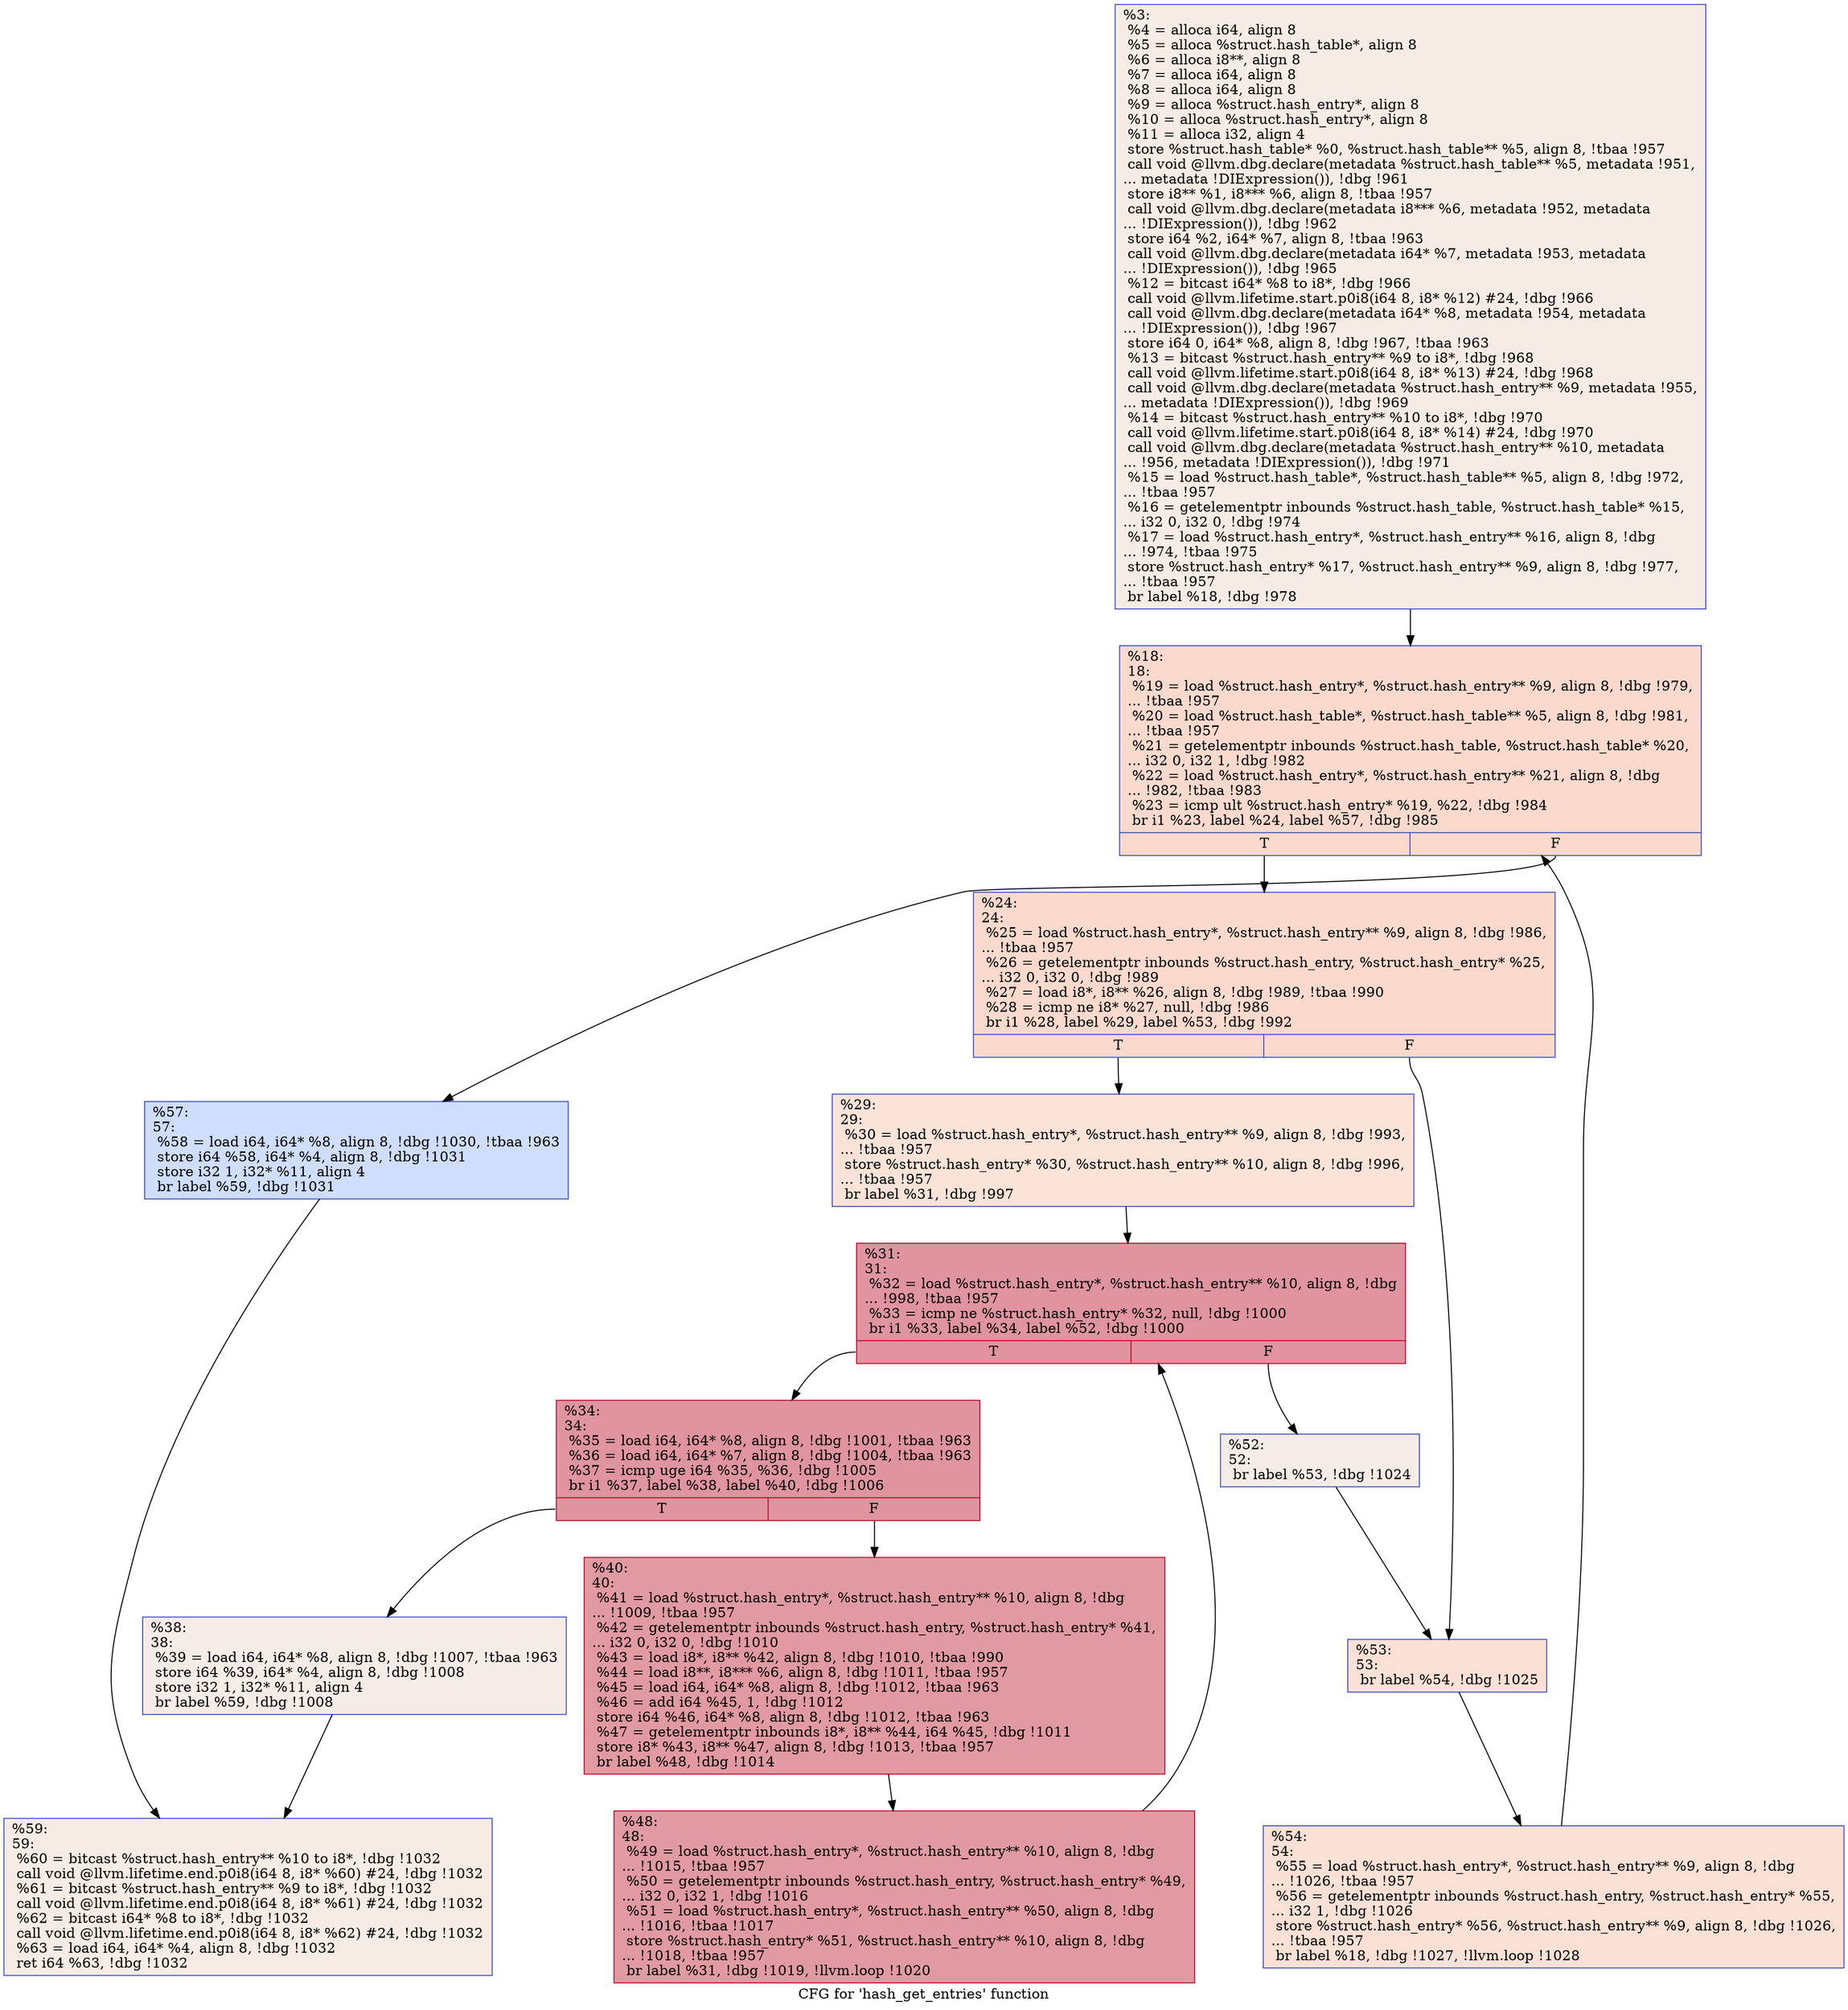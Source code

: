 digraph "CFG for 'hash_get_entries' function" {
	label="CFG for 'hash_get_entries' function";

	Node0xc1e0f0 [shape=record,color="#3d50c3ff", style=filled, fillcolor="#ecd3c570",label="{%3:\l  %4 = alloca i64, align 8\l  %5 = alloca %struct.hash_table*, align 8\l  %6 = alloca i8**, align 8\l  %7 = alloca i64, align 8\l  %8 = alloca i64, align 8\l  %9 = alloca %struct.hash_entry*, align 8\l  %10 = alloca %struct.hash_entry*, align 8\l  %11 = alloca i32, align 4\l  store %struct.hash_table* %0, %struct.hash_table** %5, align 8, !tbaa !957\l  call void @llvm.dbg.declare(metadata %struct.hash_table** %5, metadata !951,\l... metadata !DIExpression()), !dbg !961\l  store i8** %1, i8*** %6, align 8, !tbaa !957\l  call void @llvm.dbg.declare(metadata i8*** %6, metadata !952, metadata\l... !DIExpression()), !dbg !962\l  store i64 %2, i64* %7, align 8, !tbaa !963\l  call void @llvm.dbg.declare(metadata i64* %7, metadata !953, metadata\l... !DIExpression()), !dbg !965\l  %12 = bitcast i64* %8 to i8*, !dbg !966\l  call void @llvm.lifetime.start.p0i8(i64 8, i8* %12) #24, !dbg !966\l  call void @llvm.dbg.declare(metadata i64* %8, metadata !954, metadata\l... !DIExpression()), !dbg !967\l  store i64 0, i64* %8, align 8, !dbg !967, !tbaa !963\l  %13 = bitcast %struct.hash_entry** %9 to i8*, !dbg !968\l  call void @llvm.lifetime.start.p0i8(i64 8, i8* %13) #24, !dbg !968\l  call void @llvm.dbg.declare(metadata %struct.hash_entry** %9, metadata !955,\l... metadata !DIExpression()), !dbg !969\l  %14 = bitcast %struct.hash_entry** %10 to i8*, !dbg !970\l  call void @llvm.lifetime.start.p0i8(i64 8, i8* %14) #24, !dbg !970\l  call void @llvm.dbg.declare(metadata %struct.hash_entry** %10, metadata\l... !956, metadata !DIExpression()), !dbg !971\l  %15 = load %struct.hash_table*, %struct.hash_table** %5, align 8, !dbg !972,\l... !tbaa !957\l  %16 = getelementptr inbounds %struct.hash_table, %struct.hash_table* %15,\l... i32 0, i32 0, !dbg !974\l  %17 = load %struct.hash_entry*, %struct.hash_entry** %16, align 8, !dbg\l... !974, !tbaa !975\l  store %struct.hash_entry* %17, %struct.hash_entry** %9, align 8, !dbg !977,\l... !tbaa !957\l  br label %18, !dbg !978\l}"];
	Node0xc1e0f0 -> Node0xc21d90;
	Node0xc21d90 [shape=record,color="#3d50c3ff", style=filled, fillcolor="#f7ac8e70",label="{%18:\l18:                                               \l  %19 = load %struct.hash_entry*, %struct.hash_entry** %9, align 8, !dbg !979,\l... !tbaa !957\l  %20 = load %struct.hash_table*, %struct.hash_table** %5, align 8, !dbg !981,\l... !tbaa !957\l  %21 = getelementptr inbounds %struct.hash_table, %struct.hash_table* %20,\l... i32 0, i32 1, !dbg !982\l  %22 = load %struct.hash_entry*, %struct.hash_entry** %21, align 8, !dbg\l... !982, !tbaa !983\l  %23 = icmp ult %struct.hash_entry* %19, %22, !dbg !984\l  br i1 %23, label %24, label %57, !dbg !985\l|{<s0>T|<s1>F}}"];
	Node0xc21d90:s0 -> Node0xc21de0;
	Node0xc21d90:s1 -> Node0xc22100;
	Node0xc21de0 [shape=record,color="#3d50c3ff", style=filled, fillcolor="#f7ac8e70",label="{%24:\l24:                                               \l  %25 = load %struct.hash_entry*, %struct.hash_entry** %9, align 8, !dbg !986,\l... !tbaa !957\l  %26 = getelementptr inbounds %struct.hash_entry, %struct.hash_entry* %25,\l... i32 0, i32 0, !dbg !989\l  %27 = load i8*, i8** %26, align 8, !dbg !989, !tbaa !990\l  %28 = icmp ne i8* %27, null, !dbg !986\l  br i1 %28, label %29, label %53, !dbg !992\l|{<s0>T|<s1>F}}"];
	Node0xc21de0:s0 -> Node0xc21e30;
	Node0xc21de0:s1 -> Node0xc22060;
	Node0xc21e30 [shape=record,color="#3d50c3ff", style=filled, fillcolor="#f6bfa670",label="{%29:\l29:                                               \l  %30 = load %struct.hash_entry*, %struct.hash_entry** %9, align 8, !dbg !993,\l... !tbaa !957\l  store %struct.hash_entry* %30, %struct.hash_entry** %10, align 8, !dbg !996,\l... !tbaa !957\l  br label %31, !dbg !997\l}"];
	Node0xc21e30 -> Node0xc21e80;
	Node0xc21e80 [shape=record,color="#b70d28ff", style=filled, fillcolor="#b70d2870",label="{%31:\l31:                                               \l  %32 = load %struct.hash_entry*, %struct.hash_entry** %10, align 8, !dbg\l... !998, !tbaa !957\l  %33 = icmp ne %struct.hash_entry* %32, null, !dbg !1000\l  br i1 %33, label %34, label %52, !dbg !1000\l|{<s0>T|<s1>F}}"];
	Node0xc21e80:s0 -> Node0xc21ed0;
	Node0xc21e80:s1 -> Node0xc22010;
	Node0xc21ed0 [shape=record,color="#b70d28ff", style=filled, fillcolor="#b70d2870",label="{%34:\l34:                                               \l  %35 = load i64, i64* %8, align 8, !dbg !1001, !tbaa !963\l  %36 = load i64, i64* %7, align 8, !dbg !1004, !tbaa !963\l  %37 = icmp uge i64 %35, %36, !dbg !1005\l  br i1 %37, label %38, label %40, !dbg !1006\l|{<s0>T|<s1>F}}"];
	Node0xc21ed0:s0 -> Node0xc21f20;
	Node0xc21ed0:s1 -> Node0xc21f70;
	Node0xc21f20 [shape=record,color="#3d50c3ff", style=filled, fillcolor="#ead5c970",label="{%38:\l38:                                               \l  %39 = load i64, i64* %8, align 8, !dbg !1007, !tbaa !963\l  store i64 %39, i64* %4, align 8, !dbg !1008\l  store i32 1, i32* %11, align 4\l  br label %59, !dbg !1008\l}"];
	Node0xc21f20 -> Node0xc22150;
	Node0xc21f70 [shape=record,color="#b70d28ff", style=filled, fillcolor="#bb1b2c70",label="{%40:\l40:                                               \l  %41 = load %struct.hash_entry*, %struct.hash_entry** %10, align 8, !dbg\l... !1009, !tbaa !957\l  %42 = getelementptr inbounds %struct.hash_entry, %struct.hash_entry* %41,\l... i32 0, i32 0, !dbg !1010\l  %43 = load i8*, i8** %42, align 8, !dbg !1010, !tbaa !990\l  %44 = load i8**, i8*** %6, align 8, !dbg !1011, !tbaa !957\l  %45 = load i64, i64* %8, align 8, !dbg !1012, !tbaa !963\l  %46 = add i64 %45, 1, !dbg !1012\l  store i64 %46, i64* %8, align 8, !dbg !1012, !tbaa !963\l  %47 = getelementptr inbounds i8*, i8** %44, i64 %45, !dbg !1011\l  store i8* %43, i8** %47, align 8, !dbg !1013, !tbaa !957\l  br label %48, !dbg !1014\l}"];
	Node0xc21f70 -> Node0xc21fc0;
	Node0xc21fc0 [shape=record,color="#b70d28ff", style=filled, fillcolor="#bb1b2c70",label="{%48:\l48:                                               \l  %49 = load %struct.hash_entry*, %struct.hash_entry** %10, align 8, !dbg\l... !1015, !tbaa !957\l  %50 = getelementptr inbounds %struct.hash_entry, %struct.hash_entry* %49,\l... i32 0, i32 1, !dbg !1016\l  %51 = load %struct.hash_entry*, %struct.hash_entry** %50, align 8, !dbg\l... !1016, !tbaa !1017\l  store %struct.hash_entry* %51, %struct.hash_entry** %10, align 8, !dbg\l... !1018, !tbaa !957\l  br label %31, !dbg !1019, !llvm.loop !1020\l}"];
	Node0xc21fc0 -> Node0xc21e80;
	Node0xc22010 [shape=record,color="#3d50c3ff", style=filled, fillcolor="#ead5c970",label="{%52:\l52:                                               \l  br label %53, !dbg !1024\l}"];
	Node0xc22010 -> Node0xc22060;
	Node0xc22060 [shape=record,color="#3d50c3ff", style=filled, fillcolor="#f7bca170",label="{%53:\l53:                                               \l  br label %54, !dbg !1025\l}"];
	Node0xc22060 -> Node0xc220b0;
	Node0xc220b0 [shape=record,color="#3d50c3ff", style=filled, fillcolor="#f7bca170",label="{%54:\l54:                                               \l  %55 = load %struct.hash_entry*, %struct.hash_entry** %9, align 8, !dbg\l... !1026, !tbaa !957\l  %56 = getelementptr inbounds %struct.hash_entry, %struct.hash_entry* %55,\l... i32 1, !dbg !1026\l  store %struct.hash_entry* %56, %struct.hash_entry** %9, align 8, !dbg !1026,\l... !tbaa !957\l  br label %18, !dbg !1027, !llvm.loop !1028\l}"];
	Node0xc220b0 -> Node0xc21d90;
	Node0xc22100 [shape=record,color="#3d50c3ff", style=filled, fillcolor="#93b5fe70",label="{%57:\l57:                                               \l  %58 = load i64, i64* %8, align 8, !dbg !1030, !tbaa !963\l  store i64 %58, i64* %4, align 8, !dbg !1031\l  store i32 1, i32* %11, align 4\l  br label %59, !dbg !1031\l}"];
	Node0xc22100 -> Node0xc22150;
	Node0xc22150 [shape=record,color="#3d50c3ff", style=filled, fillcolor="#ecd3c570",label="{%59:\l59:                                               \l  %60 = bitcast %struct.hash_entry** %10 to i8*, !dbg !1032\l  call void @llvm.lifetime.end.p0i8(i64 8, i8* %60) #24, !dbg !1032\l  %61 = bitcast %struct.hash_entry** %9 to i8*, !dbg !1032\l  call void @llvm.lifetime.end.p0i8(i64 8, i8* %61) #24, !dbg !1032\l  %62 = bitcast i64* %8 to i8*, !dbg !1032\l  call void @llvm.lifetime.end.p0i8(i64 8, i8* %62) #24, !dbg !1032\l  %63 = load i64, i64* %4, align 8, !dbg !1032\l  ret i64 %63, !dbg !1032\l}"];
}
